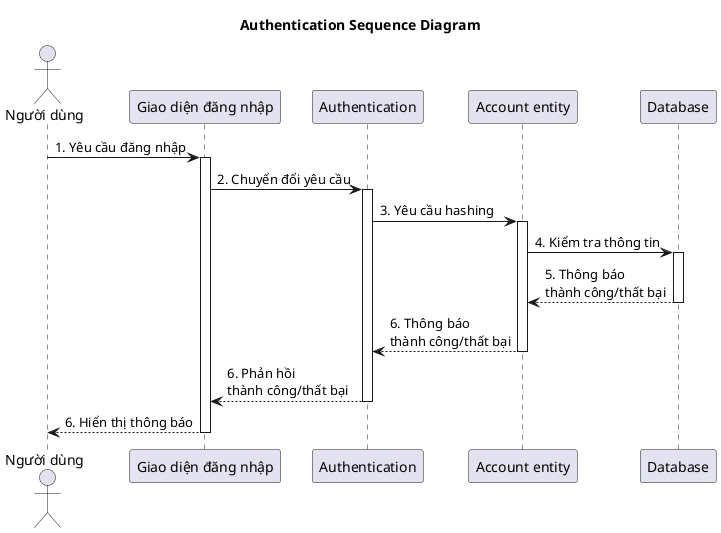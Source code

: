 @startuml
title Authentication Sequence Diagram

actor "Người dùng" as User
participant "Giao diện đăng nhập" as UI
participant "Authentication" as Auth
participant "Account entity" as AE
participant "Database" as DB

User -> UI : 1. Yêu cầu đăng nhập
activate UI
UI -> Auth : 2. Chuyển đổi yêu cầu
activate Auth 
Auth -> AE : 3. Yêu cầu hashing
activate AE
AE -> DB : 4. Kiểm tra thông tin
activate DB 
DB --> AE : 5. Thông báo \nthành công/thất bại
deactivate DB
AE --> Auth: 6. Thông báo \nthành công/thất bại
deactivate AE
Auth --> UI: 6. Phản hồi \nthành công/thất bại
deactivate Auth
UI --> User : 6. Hiển thị thông báo
deactivate UI

@enduml
